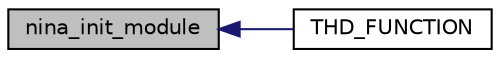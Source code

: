 digraph "nina_init_module"
{
  edge [fontname="Helvetica",fontsize="10",labelfontname="Helvetica",labelfontsize="10"];
  node [fontname="Helvetica",fontsize="10",shape=record];
  rankdir="LR";
  Node1 [label="nina_init_module",height=0.2,width=0.4,color="black", fillcolor="grey75", style="filled", fontcolor="black"];
  Node1 -> Node2 [dir="back",color="midnightblue",fontsize="10",style="solid",fontname="Helvetica"];
  Node2 [label="THD_FUNCTION",height=0.2,width=0.4,color="black", fillcolor="white", style="filled",URL="$group___n_i_n_a-_b3.html#gad52af452b149d6bb8287bf400931af28",tooltip="Thread with nina and state machine initialisation. "];
}
